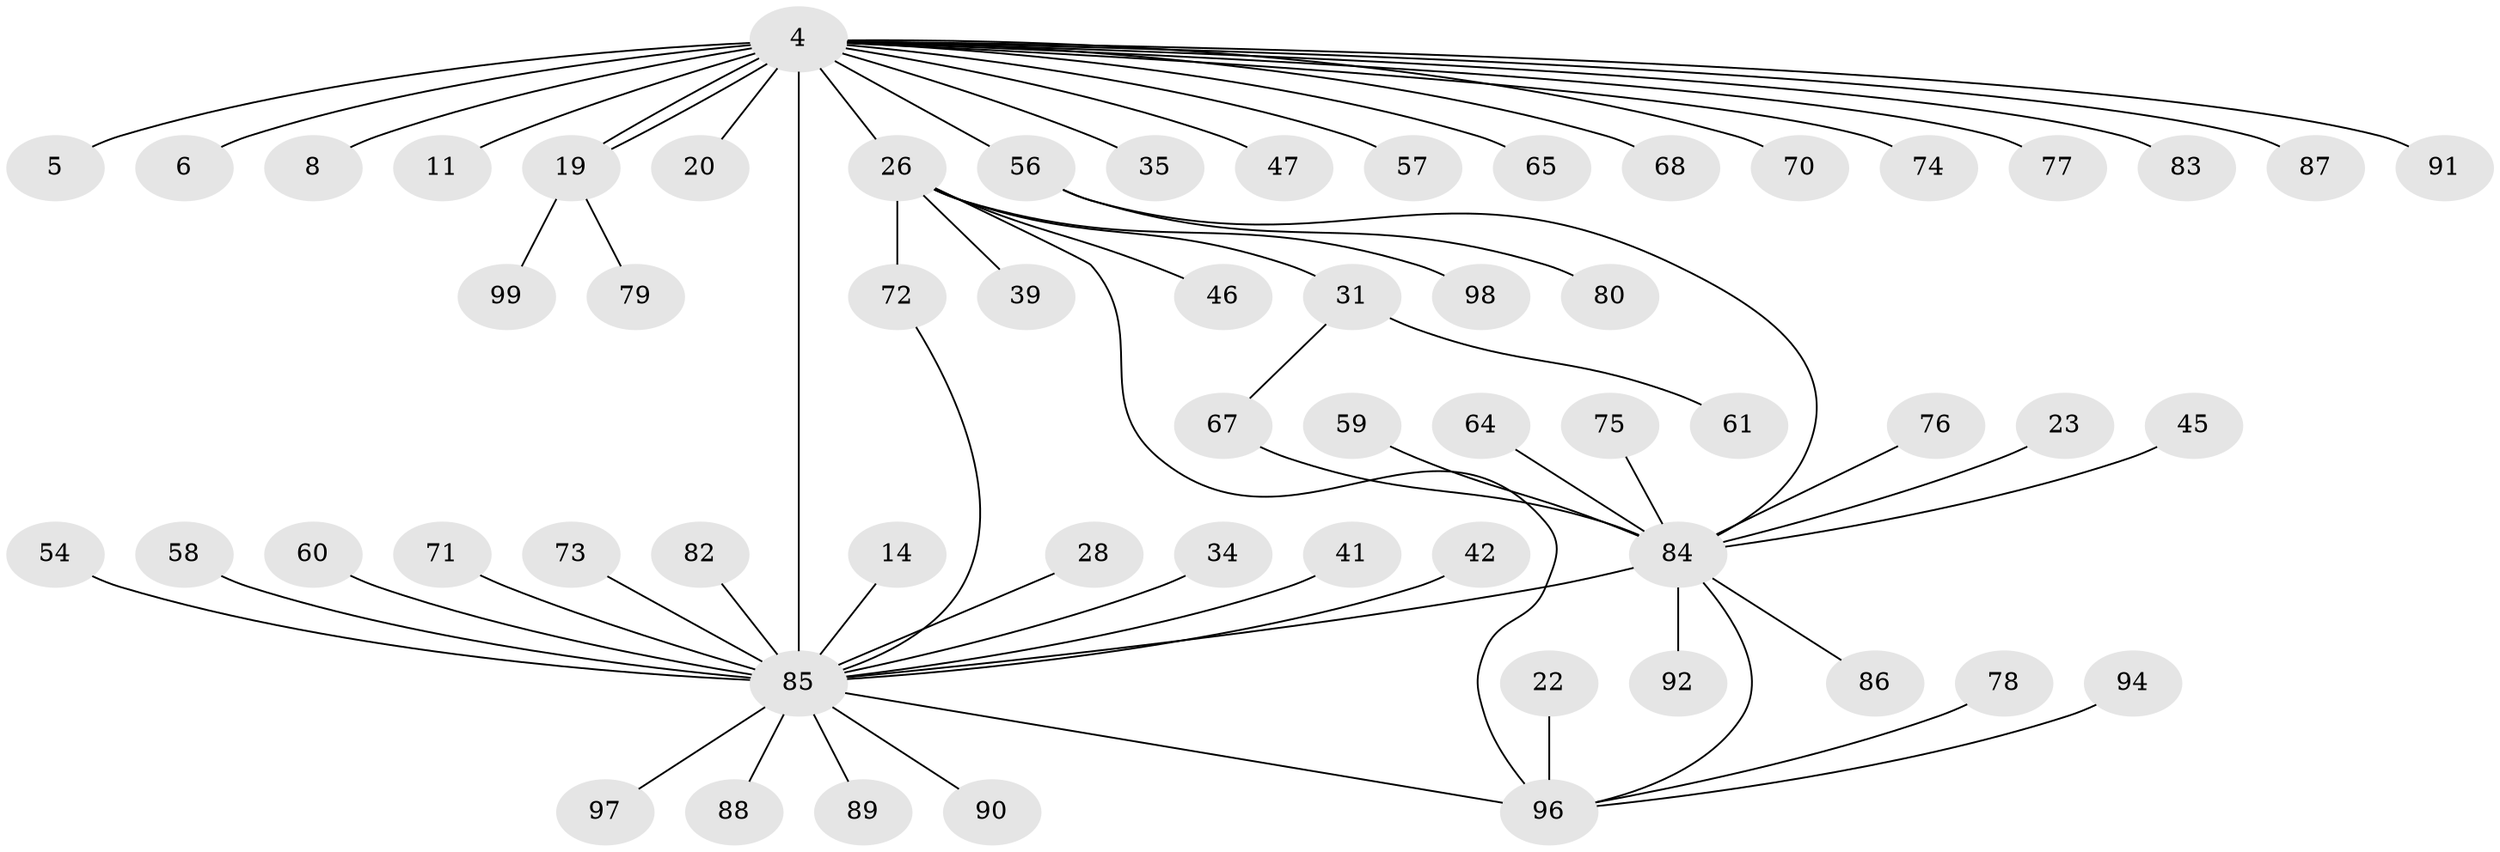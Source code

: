 // original degree distribution, {22: 0.010101010101010102, 2: 0.21212121212121213, 4: 0.04040404040404041, 13: 0.010101010101010102, 1: 0.5454545454545454, 17: 0.010101010101010102, 5: 0.04040404040404041, 8: 0.020202020202020204, 3: 0.0707070707070707, 7: 0.010101010101010102, 6: 0.030303030303030304}
// Generated by graph-tools (version 1.1) at 2025/50/03/04/25 21:50:38]
// undirected, 59 vertices, 64 edges
graph export_dot {
graph [start="1"]
  node [color=gray90,style=filled];
  4 [super="+1"];
  5;
  6;
  8;
  11;
  14;
  19;
  20;
  22;
  23 [super="+18"];
  26 [super="+9"];
  28;
  31 [super="+29"];
  34;
  35;
  39;
  41;
  42;
  45;
  46;
  47;
  54;
  56 [super="+12+17"];
  57;
  58 [super="+49+53"];
  59 [super="+37"];
  60;
  61;
  64;
  65;
  67 [super="+51"];
  68 [super="+2"];
  70;
  71;
  72 [super="+63"];
  73;
  74 [super="+50+62"];
  75;
  76;
  77;
  78 [super="+66"];
  79;
  80 [super="+69"];
  82;
  83;
  84 [super="+27+52+40"];
  85 [super="+15+32+25"];
  86 [super="+13"];
  87;
  88 [super="+55"];
  89;
  90;
  91;
  92 [super="+43"];
  94;
  96 [super="+81+93+16"];
  97;
  98 [super="+44+95"];
  99;
  4 -- 6 [weight=2];
  4 -- 19 [weight=2];
  4 -- 19;
  4 -- 47;
  4 -- 65;
  4 -- 85 [weight=8];
  4 -- 87;
  4 -- 5;
  4 -- 70;
  4 -- 8;
  4 -- 11;
  4 -- 77;
  4 -- 20;
  4 -- 83;
  4 -- 26 [weight=2];
  4 -- 91;
  4 -- 35;
  4 -- 56 [weight=2];
  4 -- 57;
  4 -- 74;
  4 -- 68;
  14 -- 85;
  19 -- 79;
  19 -- 99;
  22 -- 96;
  23 -- 84;
  26 -- 31 [weight=2];
  26 -- 39;
  26 -- 46;
  26 -- 72;
  26 -- 98;
  26 -- 96;
  28 -- 85;
  31 -- 67;
  31 -- 61;
  34 -- 85;
  41 -- 85;
  42 -- 85;
  45 -- 84;
  54 -- 85;
  56 -- 84 [weight=2];
  56 -- 80;
  58 -- 85;
  59 -- 84;
  60 -- 85;
  64 -- 84;
  67 -- 84;
  71 -- 85;
  72 -- 85;
  73 -- 85;
  75 -- 84;
  76 -- 84;
  78 -- 96;
  82 -- 85;
  84 -- 85 [weight=5];
  84 -- 86;
  84 -- 92;
  84 -- 96;
  85 -- 89;
  85 -- 97;
  85 -- 90;
  85 -- 88;
  85 -- 96 [weight=2];
  94 -- 96;
}
